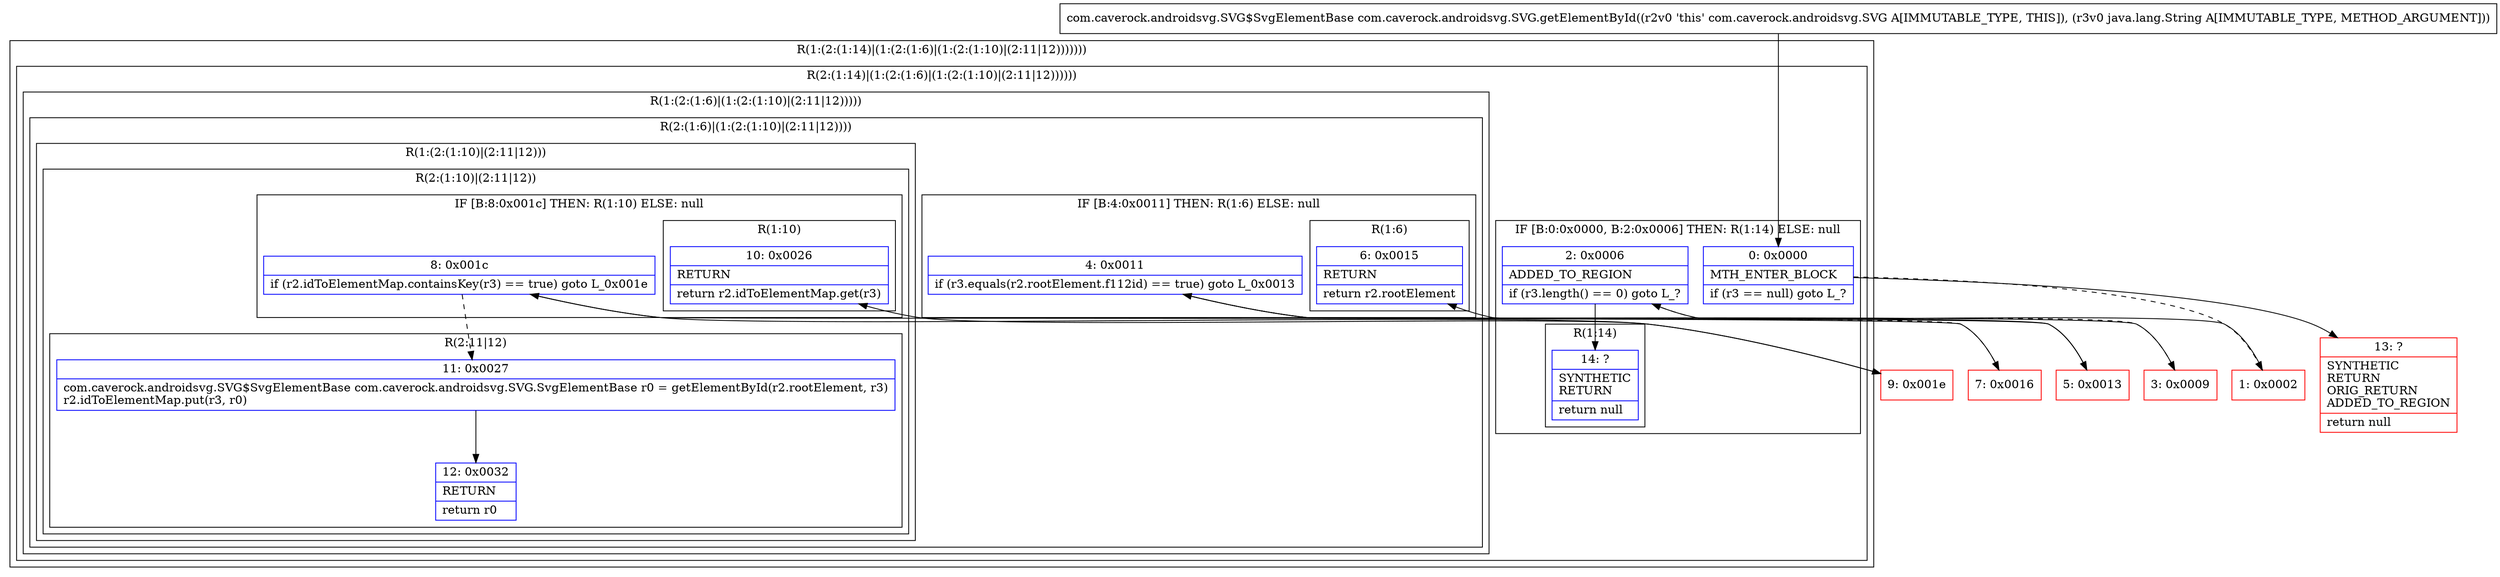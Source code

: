 digraph "CFG forcom.caverock.androidsvg.SVG.getElementById(Ljava\/lang\/String;)Lcom\/caverock\/androidsvg\/SVG$SvgElementBase;" {
subgraph cluster_Region_441671062 {
label = "R(1:(2:(1:14)|(1:(2:(1:6)|(1:(2:(1:10)|(2:11|12)))))))";
node [shape=record,color=blue];
subgraph cluster_Region_955308814 {
label = "R(2:(1:14)|(1:(2:(1:6)|(1:(2:(1:10)|(2:11|12))))))";
node [shape=record,color=blue];
subgraph cluster_IfRegion_1392038162 {
label = "IF [B:0:0x0000, B:2:0x0006] THEN: R(1:14) ELSE: null";
node [shape=record,color=blue];
Node_0 [shape=record,label="{0\:\ 0x0000|MTH_ENTER_BLOCK\l|if (r3 == null) goto L_?\l}"];
Node_2 [shape=record,label="{2\:\ 0x0006|ADDED_TO_REGION\l|if (r3.length() == 0) goto L_?\l}"];
subgraph cluster_Region_189542740 {
label = "R(1:14)";
node [shape=record,color=blue];
Node_14 [shape=record,label="{14\:\ ?|SYNTHETIC\lRETURN\l|return null\l}"];
}
}
subgraph cluster_Region_192111174 {
label = "R(1:(2:(1:6)|(1:(2:(1:10)|(2:11|12)))))";
node [shape=record,color=blue];
subgraph cluster_Region_904261773 {
label = "R(2:(1:6)|(1:(2:(1:10)|(2:11|12))))";
node [shape=record,color=blue];
subgraph cluster_IfRegion_553764706 {
label = "IF [B:4:0x0011] THEN: R(1:6) ELSE: null";
node [shape=record,color=blue];
Node_4 [shape=record,label="{4\:\ 0x0011|if (r3.equals(r2.rootElement.f112id) == true) goto L_0x0013\l}"];
subgraph cluster_Region_1269662855 {
label = "R(1:6)";
node [shape=record,color=blue];
Node_6 [shape=record,label="{6\:\ 0x0015|RETURN\l|return r2.rootElement\l}"];
}
}
subgraph cluster_Region_1541189350 {
label = "R(1:(2:(1:10)|(2:11|12)))";
node [shape=record,color=blue];
subgraph cluster_Region_1101483144 {
label = "R(2:(1:10)|(2:11|12))";
node [shape=record,color=blue];
subgraph cluster_IfRegion_1848817929 {
label = "IF [B:8:0x001c] THEN: R(1:10) ELSE: null";
node [shape=record,color=blue];
Node_8 [shape=record,label="{8\:\ 0x001c|if (r2.idToElementMap.containsKey(r3) == true) goto L_0x001e\l}"];
subgraph cluster_Region_1226605044 {
label = "R(1:10)";
node [shape=record,color=blue];
Node_10 [shape=record,label="{10\:\ 0x0026|RETURN\l|return r2.idToElementMap.get(r3)\l}"];
}
}
subgraph cluster_Region_509881194 {
label = "R(2:11|12)";
node [shape=record,color=blue];
Node_11 [shape=record,label="{11\:\ 0x0027|com.caverock.androidsvg.SVG$SvgElementBase com.caverock.androidsvg.SVG.SvgElementBase r0 = getElementById(r2.rootElement, r3)\lr2.idToElementMap.put(r3, r0)\l}"];
Node_12 [shape=record,label="{12\:\ 0x0032|RETURN\l|return r0\l}"];
}
}
}
}
}
}
}
Node_1 [shape=record,color=red,label="{1\:\ 0x0002}"];
Node_3 [shape=record,color=red,label="{3\:\ 0x0009}"];
Node_5 [shape=record,color=red,label="{5\:\ 0x0013}"];
Node_7 [shape=record,color=red,label="{7\:\ 0x0016}"];
Node_9 [shape=record,color=red,label="{9\:\ 0x001e}"];
Node_13 [shape=record,color=red,label="{13\:\ ?|SYNTHETIC\lRETURN\lORIG_RETURN\lADDED_TO_REGION\l|return null\l}"];
MethodNode[shape=record,label="{com.caverock.androidsvg.SVG$SvgElementBase com.caverock.androidsvg.SVG.getElementById((r2v0 'this' com.caverock.androidsvg.SVG A[IMMUTABLE_TYPE, THIS]), (r3v0 java.lang.String A[IMMUTABLE_TYPE, METHOD_ARGUMENT])) }"];
MethodNode -> Node_0;
Node_0 -> Node_1[style=dashed];
Node_0 -> Node_13;
Node_2 -> Node_3[style=dashed];
Node_2 -> Node_14;
Node_4 -> Node_5;
Node_4 -> Node_7[style=dashed];
Node_8 -> Node_9;
Node_8 -> Node_11[style=dashed];
Node_11 -> Node_12;
Node_1 -> Node_2;
Node_3 -> Node_4;
Node_5 -> Node_6;
Node_7 -> Node_8;
Node_9 -> Node_10;
}

